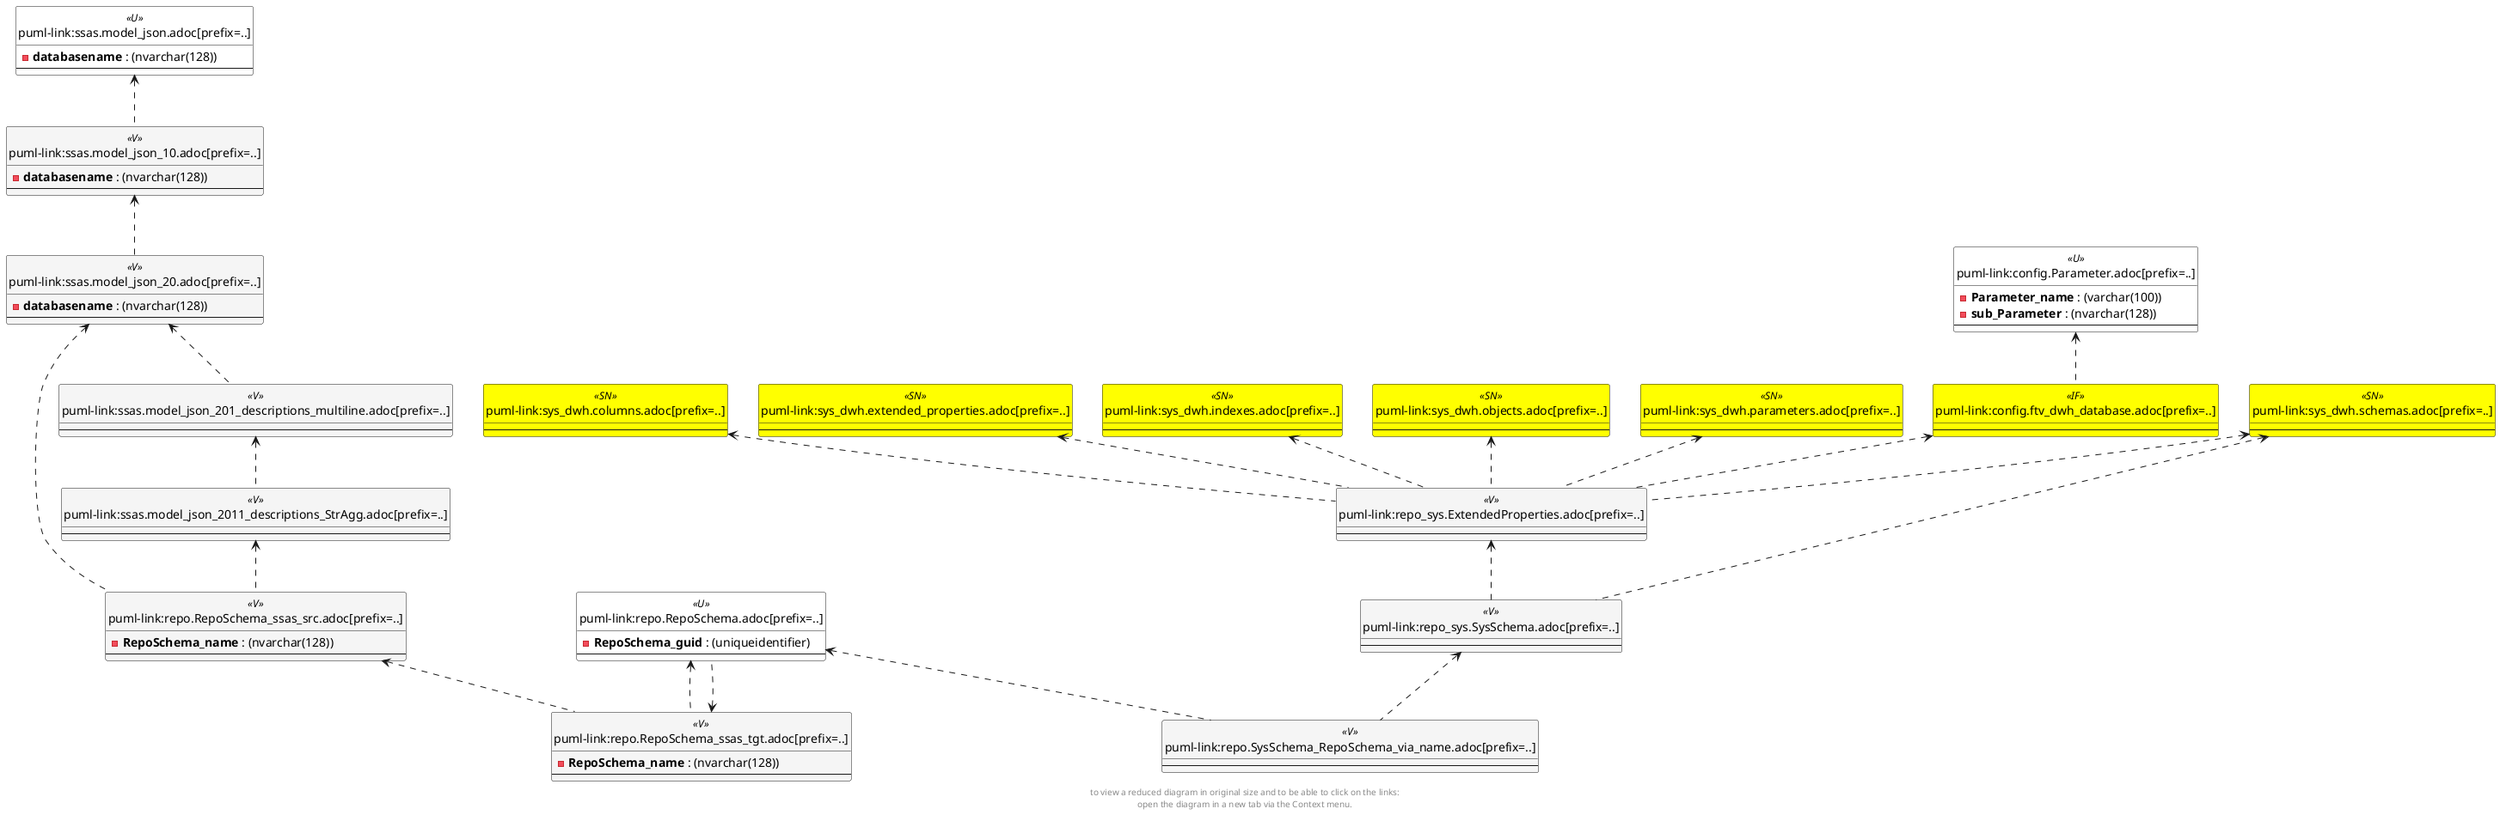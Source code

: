 @startuml
'Left to right direction
top to bottom direction
hide circle
'avoide "." issues:
set namespaceSeparator none


skinparam class {
  BackgroundColor White
  BackgroundColor<<FN>> Yellow
  BackgroundColor<<FS>> Yellow
  BackgroundColor<<FT>> LightGray
  BackgroundColor<<IF>> Yellow
  BackgroundColor<<IS>> Yellow
  BackgroundColor<<P>> Aqua
  BackgroundColor<<PC>> Aqua
  BackgroundColor<<SN>> Yellow
  BackgroundColor<<SO>> SlateBlue
  BackgroundColor<<TF>> LightGray
  BackgroundColor<<TR>> Tomato
  BackgroundColor<<U>> White
  BackgroundColor<<V>> WhiteSmoke
  BackgroundColor<<X>> Aqua
}


entity "puml-link:config.ftv_dwh_database.adoc[prefix=..]" as config.ftv_dwh_database << IF >> {
  --
}

entity "puml-link:config.Parameter.adoc[prefix=..]" as config.Parameter << U >> {
  - **Parameter_name** : (varchar(100))
  - **sub_Parameter** : (nvarchar(128))
  --
}

entity "puml-link:repo.RepoSchema.adoc[prefix=..]" as repo.RepoSchema << U >> {
  - **RepoSchema_guid** : (uniqueidentifier)
  --
}

entity "puml-link:repo.RepoSchema_ssas_src.adoc[prefix=..]" as repo.RepoSchema_ssas_src << V >> {
  - **RepoSchema_name** : (nvarchar(128))
  --
}

entity "puml-link:repo.RepoSchema_ssas_tgt.adoc[prefix=..]" as repo.RepoSchema_ssas_tgt << V >> {
  - **RepoSchema_name** : (nvarchar(128))
  --
}

entity "puml-link:repo.SysSchema_RepoSchema_via_name.adoc[prefix=..]" as repo.SysSchema_RepoSchema_via_name << V >> {
  --
}

entity "puml-link:repo_sys.ExtendedProperties.adoc[prefix=..]" as repo_sys.ExtendedProperties << V >> {
  --
}

entity "puml-link:repo_sys.SysSchema.adoc[prefix=..]" as repo_sys.SysSchema << V >> {
  --
}

entity "puml-link:ssas.model_json.adoc[prefix=..]" as ssas.model_json << U >> {
  - **databasename** : (nvarchar(128))
  --
}

entity "puml-link:ssas.model_json_10.adoc[prefix=..]" as ssas.model_json_10 << V >> {
  - **databasename** : (nvarchar(128))
  --
}

entity "puml-link:ssas.model_json_20.adoc[prefix=..]" as ssas.model_json_20 << V >> {
  - **databasename** : (nvarchar(128))
  --
}

entity "puml-link:ssas.model_json_201_descriptions_multiline.adoc[prefix=..]" as ssas.model_json_201_descriptions_multiline << V >> {
  --
}

entity "puml-link:ssas.model_json_2011_descriptions_StrAgg.adoc[prefix=..]" as ssas.model_json_2011_descriptions_StrAgg << V >> {
  --
}

entity "puml-link:sys_dwh.columns.adoc[prefix=..]" as sys_dwh.columns << SN >> {
  --
}

entity "puml-link:sys_dwh.extended_properties.adoc[prefix=..]" as sys_dwh.extended_properties << SN >> {
  --
}

entity "puml-link:sys_dwh.indexes.adoc[prefix=..]" as sys_dwh.indexes << SN >> {
  --
}

entity "puml-link:sys_dwh.objects.adoc[prefix=..]" as sys_dwh.objects << SN >> {
  --
}

entity "puml-link:sys_dwh.parameters.adoc[prefix=..]" as sys_dwh.parameters << SN >> {
  --
}

entity "puml-link:sys_dwh.schemas.adoc[prefix=..]" as sys_dwh.schemas << SN >> {
  --
}

config.ftv_dwh_database <.. repo_sys.ExtendedProperties
config.Parameter <.. config.ftv_dwh_database
repo.RepoSchema <.. repo.RepoSchema_ssas_tgt
repo.RepoSchema <.. repo.SysSchema_RepoSchema_via_name
repo.RepoSchema_ssas_src <.. repo.RepoSchema_ssas_tgt
repo.RepoSchema_ssas_tgt <.. repo.RepoSchema
repo_sys.ExtendedProperties <.. repo_sys.SysSchema
repo_sys.SysSchema <.. repo.SysSchema_RepoSchema_via_name
ssas.model_json <.. ssas.model_json_10
ssas.model_json_10 <.. ssas.model_json_20
ssas.model_json_20 <.. ssas.model_json_201_descriptions_multiline
ssas.model_json_20 <.. repo.RepoSchema_ssas_src
ssas.model_json_201_descriptions_multiline <.. ssas.model_json_2011_descriptions_StrAgg
ssas.model_json_2011_descriptions_StrAgg <.. repo.RepoSchema_ssas_src
sys_dwh.columns <.. repo_sys.ExtendedProperties
sys_dwh.extended_properties <.. repo_sys.ExtendedProperties
sys_dwh.indexes <.. repo_sys.ExtendedProperties
sys_dwh.objects <.. repo_sys.ExtendedProperties
sys_dwh.parameters <.. repo_sys.ExtendedProperties
sys_dwh.schemas <.. repo_sys.ExtendedProperties
sys_dwh.schemas <.. repo_sys.SysSchema
footer
to view a reduced diagram in original size and to be able to click on the links:
open the diagram in a new tab via the Context menu.
end footer

@enduml


